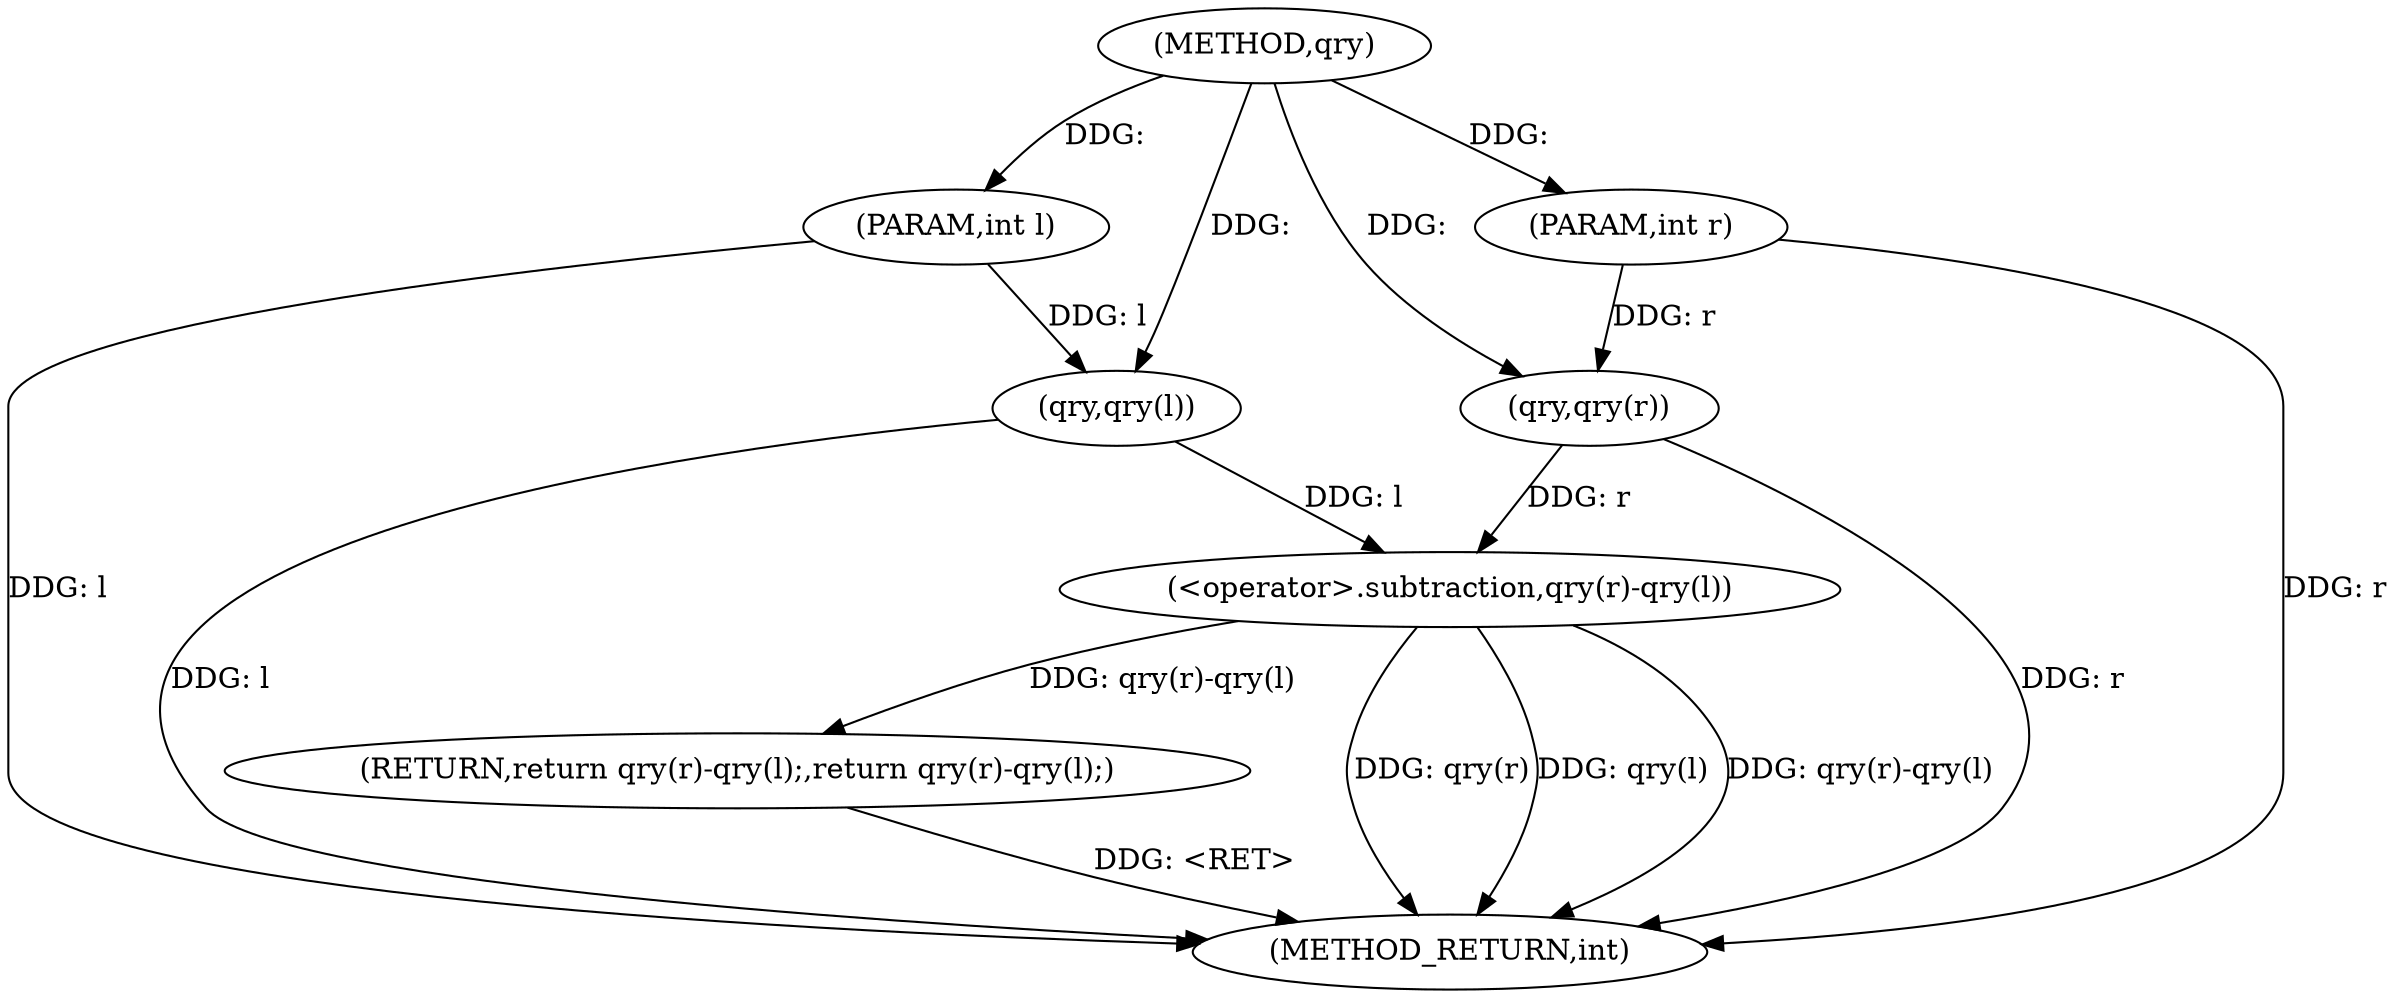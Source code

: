 digraph "qry" {  
"1000185" [label = "(METHOD,qry)" ]
"1000195" [label = "(METHOD_RETURN,int)" ]
"1000186" [label = "(PARAM,int l)" ]
"1000187" [label = "(PARAM,int r)" ]
"1000189" [label = "(RETURN,return qry(r)-qry(l);,return qry(r)-qry(l);)" ]
"1000190" [label = "(<operator>.subtraction,qry(r)-qry(l))" ]
"1000191" [label = "(qry,qry(r))" ]
"1000193" [label = "(qry,qry(l))" ]
  "1000189" -> "1000195"  [ label = "DDG: <RET>"] 
  "1000186" -> "1000195"  [ label = "DDG: l"] 
  "1000187" -> "1000195"  [ label = "DDG: r"] 
  "1000191" -> "1000195"  [ label = "DDG: r"] 
  "1000190" -> "1000195"  [ label = "DDG: qry(r)"] 
  "1000193" -> "1000195"  [ label = "DDG: l"] 
  "1000190" -> "1000195"  [ label = "DDG: qry(l)"] 
  "1000190" -> "1000195"  [ label = "DDG: qry(r)-qry(l)"] 
  "1000185" -> "1000186"  [ label = "DDG: "] 
  "1000185" -> "1000187"  [ label = "DDG: "] 
  "1000190" -> "1000189"  [ label = "DDG: qry(r)-qry(l)"] 
  "1000191" -> "1000190"  [ label = "DDG: r"] 
  "1000193" -> "1000190"  [ label = "DDG: l"] 
  "1000187" -> "1000191"  [ label = "DDG: r"] 
  "1000185" -> "1000191"  [ label = "DDG: "] 
  "1000186" -> "1000193"  [ label = "DDG: l"] 
  "1000185" -> "1000193"  [ label = "DDG: "] 
}
